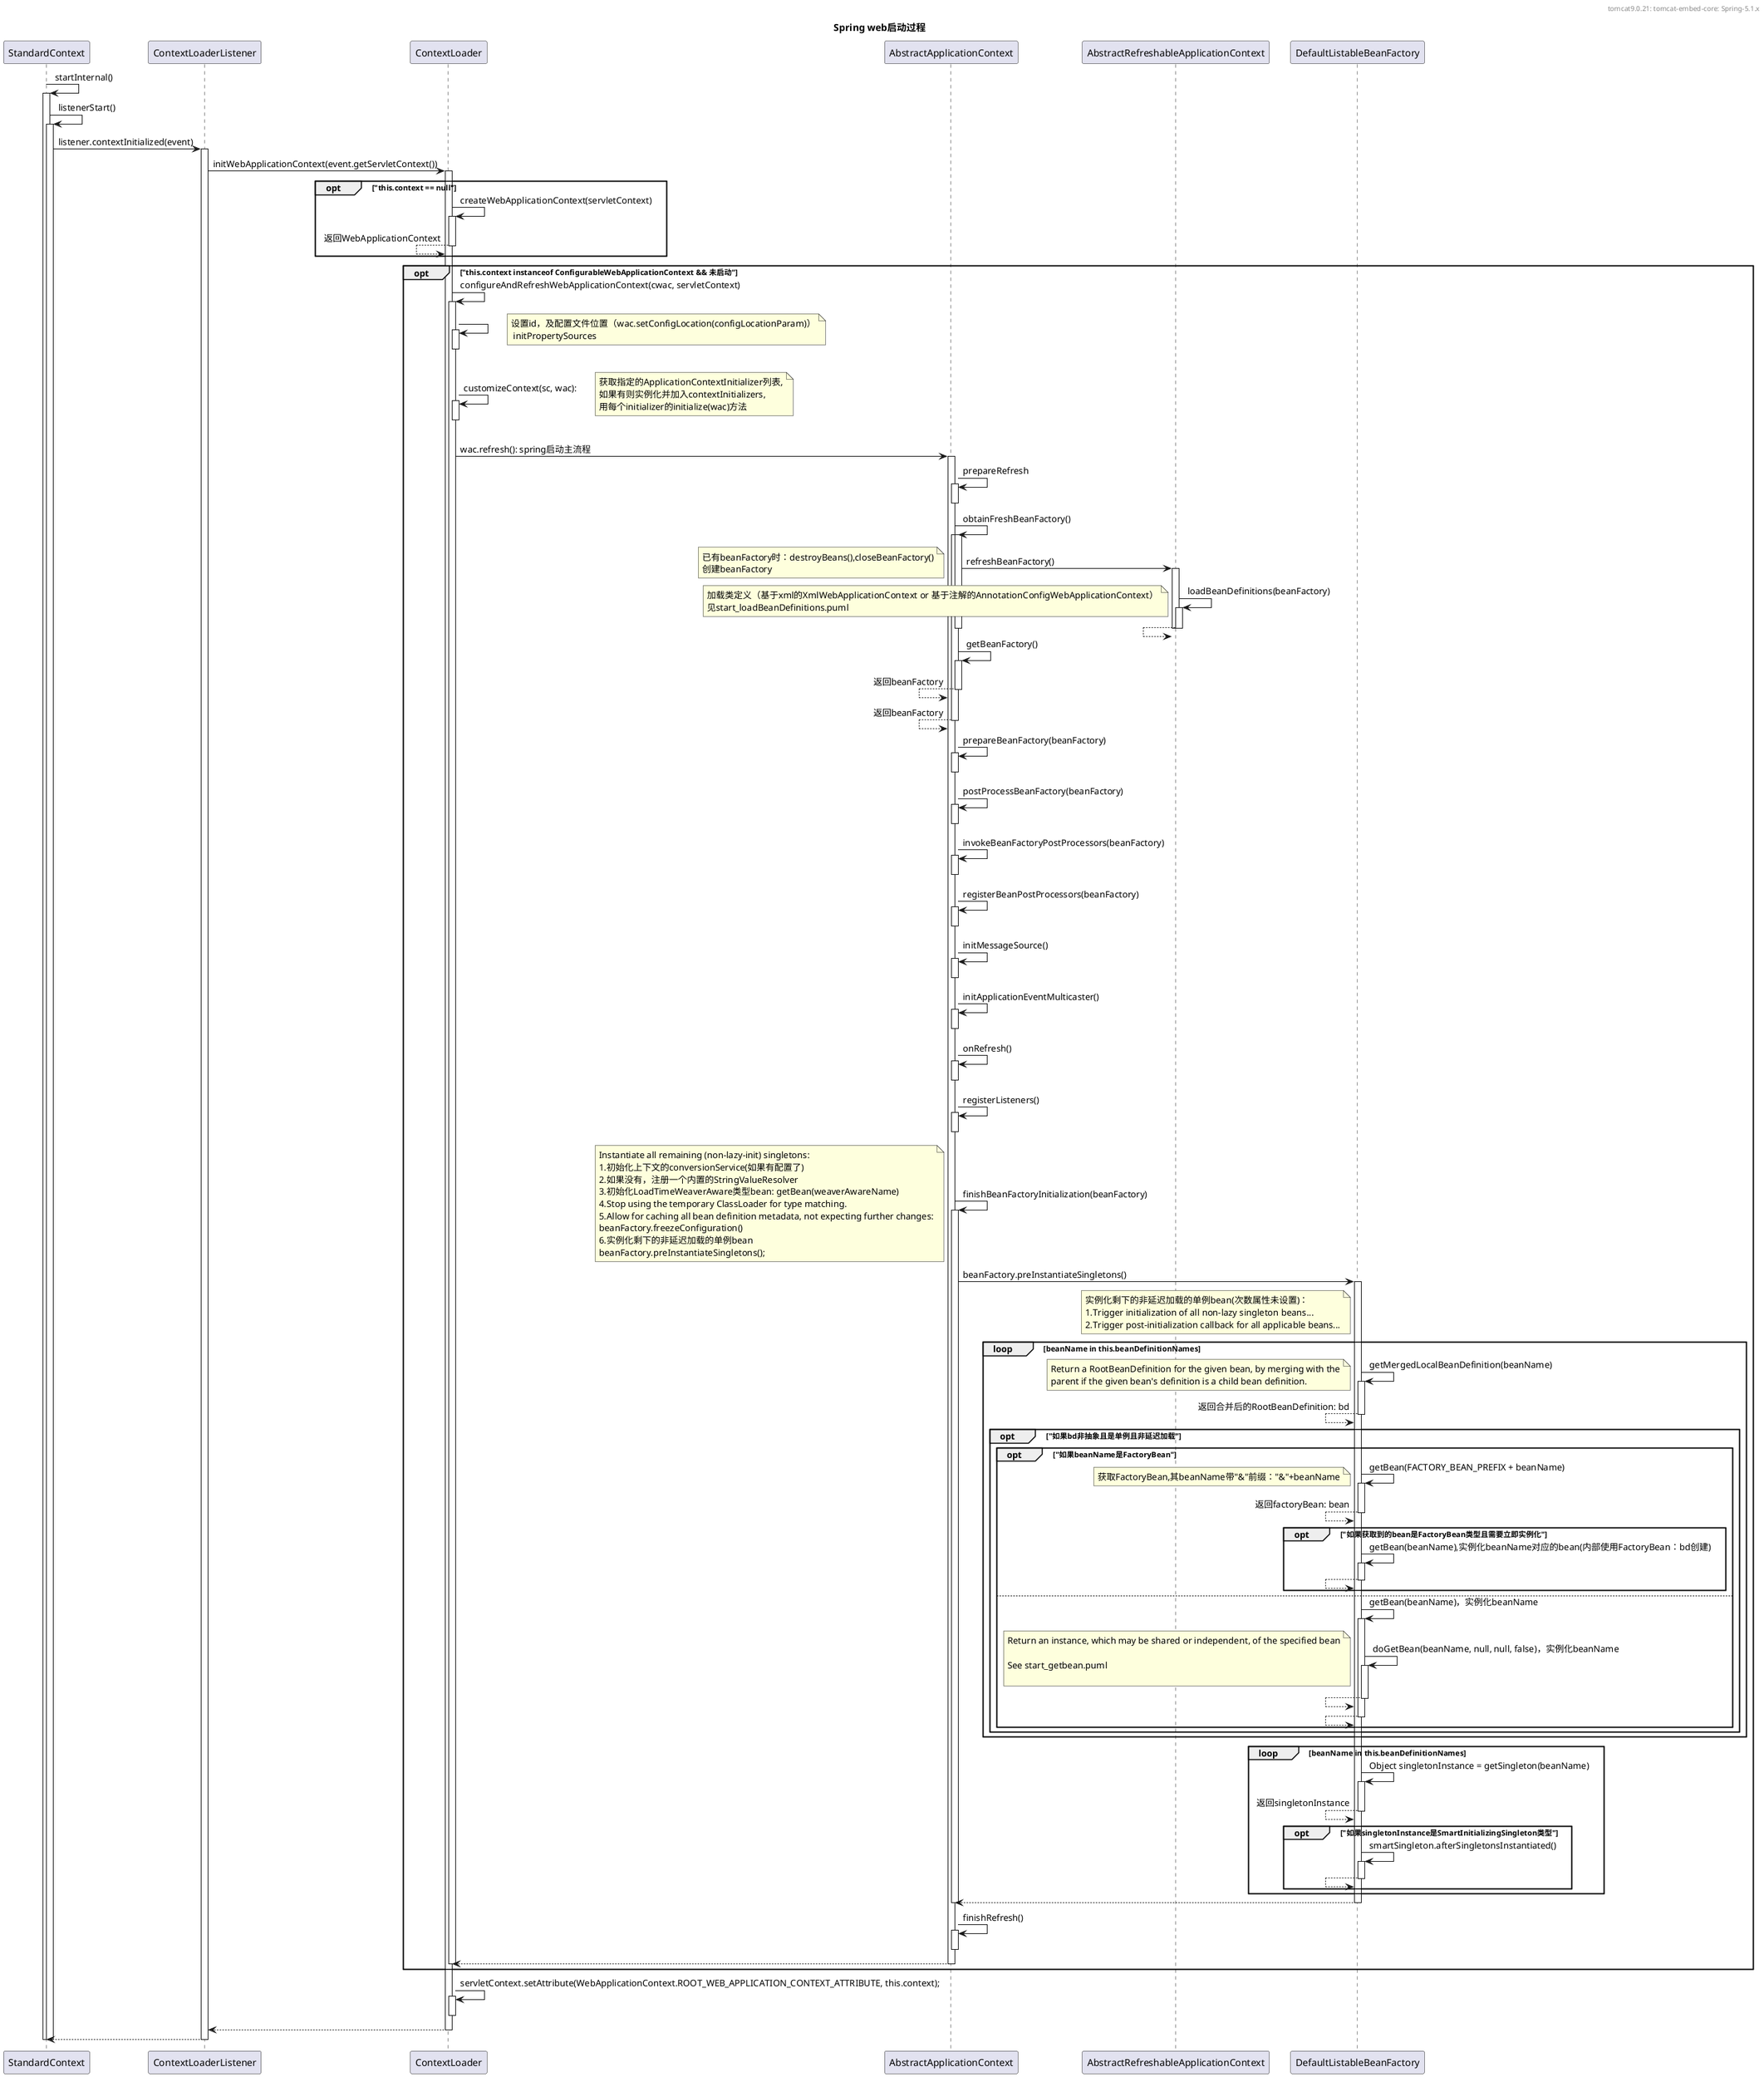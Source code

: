 @startuml

header  tomcat9.0.21: tomcat-embed-core: Spring-5.1.x

title Spring web启动过程

StandardContext -> StandardContext++: startInternal()
StandardContext -> StandardContext++: listenerStart()
StandardContext -> ContextLoaderListener++: listener.contextInitialized(event)
ContextLoaderListener -> ContextLoader++: initWebApplicationContext(event.getServletContext())

opt "this.context == null"
    ContextLoader -> ContextLoader++: createWebApplicationContext(servletContext)
    ContextLoader <-- ContextLoader--: 返回WebApplicationContext
end opt

opt "this.context instanceof ConfigurableWebApplicationContext && 未启动"
     ContextLoader -> ContextLoader++: configureAndRefreshWebApplicationContext(cwac, servletContext)

     ContextLoader -> ContextLoader++:
     note right
     设置id，及配置文件位置（wac.setConfigLocation(configLocationParam)）
      initPropertySources
     end note
     deactivate ContextLoader

     ContextLoader -> ContextLoader++: customizeContext(sc, wac):
     note right
     获取指定的ApplicationContextInitializer列表,
     如果有则实例化并加入contextInitializers,
     用每个initializer的initialize(wac)方法
     end note
     deactivate ContextLoader

     ContextLoader -> AbstractApplicationContext++: wac.refresh(): spring启动主流程
         AbstractApplicationContext -> AbstractApplicationContext++: prepareRefresh
         deactivate AbstractApplicationContext

         AbstractApplicationContext -> AbstractApplicationContext++: obtainFreshBeanFactory()
             activate AbstractApplicationContext
             AbstractApplicationContext -> AbstractRefreshableApplicationContext++: refreshBeanFactory()
             note left
             已有beanFactory时：destroyBeans(),closeBeanFactory()
             创建beanFactory
             end note
             AbstractRefreshableApplicationContext -> AbstractRefreshableApplicationContext++: loadBeanDefinitions(beanFactory)
             note left
             加载类定义（基于xml的XmlWebApplicationContext or 基于注解的AnnotationConfigWebApplicationContext）
             见start_loadBeanDefinitions.puml
             end note
             AbstractRefreshableApplicationContext <-- AbstractRefreshableApplicationContext--
             deactivate AbstractRefreshableApplicationContext
             deactivate AbstractApplicationContext

             AbstractApplicationContext -> AbstractApplicationContext++: getBeanFactory()
             AbstractApplicationContext <-- AbstractApplicationContext--: 返回beanFactory
         AbstractApplicationContext <-- AbstractApplicationContext--: 返回beanFactory

         AbstractApplicationContext -> AbstractApplicationContext++: prepareBeanFactory(beanFactory)
         deactivate AbstractApplicationContext

         AbstractApplicationContext -> AbstractApplicationContext++: postProcessBeanFactory(beanFactory)
         deactivate AbstractApplicationContext

         AbstractApplicationContext -> AbstractApplicationContext++: invokeBeanFactoryPostProcessors(beanFactory)
         deactivate AbstractApplicationContext

         AbstractApplicationContext -> AbstractApplicationContext++: registerBeanPostProcessors(beanFactory)
         deactivate AbstractApplicationContext

         AbstractApplicationContext -> AbstractApplicationContext++: initMessageSource()
         deactivate AbstractApplicationContext

         AbstractApplicationContext -> AbstractApplicationContext++: initApplicationEventMulticaster()
         deactivate AbstractApplicationContext

         AbstractApplicationContext -> AbstractApplicationContext++: onRefresh()
         deactivate AbstractApplicationContext

         AbstractApplicationContext -> AbstractApplicationContext++: registerListeners()
         deactivate AbstractApplicationContext

         AbstractApplicationContext -> AbstractApplicationContext++: finishBeanFactoryInitialization(beanFactory)
         note left
          Instantiate all remaining (non-lazy-init) singletons:
          1.初始化上下文的conversionService(如果有配置了)
          2.如果没有，注册一个内置的StringValueResolver
          3.初始化LoadTimeWeaverAware类型bean: getBean(weaverAwareName)
          4.Stop using the temporary ClassLoader for type matching.
          5.Allow for caching all bean definition metadata, not expecting further changes:
          beanFactory.freezeConfiguration()
          6.实例化剩下的非延迟加载的单例bean
          beanFactory.preInstantiateSingletons();
         end note

             AbstractApplicationContext -> DefaultListableBeanFactory++: beanFactory.preInstantiateSingletons()
             note left of DefaultListableBeanFactory
             实例化剩下的非延迟加载的单例bean(次数属性未设置)：
             1.Trigger initialization of all non-lazy singleton beans...
             2.Trigger post-initialization callback for all applicable beans...
             end note

             loop beanName in this.beanDefinitionNames
                 DefaultListableBeanFactory -> DefaultListableBeanFactory++: getMergedLocalBeanDefinition(beanName)
                 note left
                 Return a RootBeanDefinition for the given bean, by merging with the
                 parent if the given bean's definition is a child bean definition.
                 end note
                 DefaultListableBeanFactory <-- DefaultListableBeanFactory--: 返回合并后的RootBeanDefinition: bd

                 opt "如果bd非抽象且是单例且非延迟加载"
                      opt "如果beanName是FactoryBean"
                          DefaultListableBeanFactory -> DefaultListableBeanFactory++: getBean(FACTORY_BEAN_PREFIX + beanName)
                          note left
                          获取FactoryBean,其beanName带"&"前缀："&"+beanName
                          end note
                          DefaultListableBeanFactory <-- DefaultListableBeanFactory--: 返回factoryBean: bean
                          opt "如果获取到的bean是FactoryBean类型且需要立即实例化"
                              DefaultListableBeanFactory -> DefaultListableBeanFactory++: getBean(beanName),实例化beanName对应的bean(内部使用FactoryBean：bd创建)
                              DefaultListableBeanFactory <-- DefaultListableBeanFactory--
                          end opt
                      else
                          DefaultListableBeanFactory -> DefaultListableBeanFactory++: getBean(beanName)，实例化beanName
                          DefaultListableBeanFactory -> DefaultListableBeanFactory++: doGetBean(beanName, null, null, false)，实例化beanName
                          note left
                          Return an instance, which may be shared or independent, of the specified bean

                          See start_getbean.puml

                          end note
                          DefaultListableBeanFactory <-- DefaultListableBeanFactory--
                          DefaultListableBeanFactory <-- DefaultListableBeanFactory--
                      end opt
                 end opt
             end loop

             loop beanName in this.beanDefinitionNames
                 DefaultListableBeanFactory -> DefaultListableBeanFactory++: Object singletonInstance = getSingleton(beanName)
                 DefaultListableBeanFactory <-- DefaultListableBeanFactory--: 返回singletonInstance
                 opt "如果singletonInstance是SmartInitializingSingleton类型"
                     DefaultListableBeanFactory -> DefaultListableBeanFactory++: smartSingleton.afterSingletonsInstantiated()
                     DefaultListableBeanFactory <-- DefaultListableBeanFactory--
                 end opt
             end loop

             AbstractApplicationContext <-- DefaultListableBeanFactory--
         deactivate AbstractApplicationContext

         AbstractApplicationContext -> AbstractApplicationContext++: finishRefresh()
         deactivate AbstractApplicationContext

     ContextLoader <-- AbstractApplicationContext--
     deactivate ContextLoader

end opt

ContextLoader -> ContextLoader++: servletContext.setAttribute(WebApplicationContext.ROOT_WEB_APPLICATION_CONTEXT_ATTRIBUTE, this.context);
deactivate ContextLoader

ContextLoaderListener <-- ContextLoader--:
StandardContext <-- ContextLoaderListener--:
deactivate StandardContext
deactivate StandardContext

@enduml
